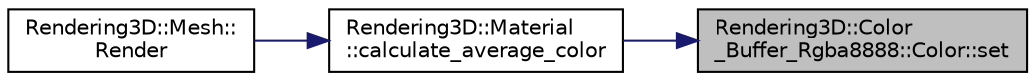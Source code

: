 digraph "Rendering3D::Color_Buffer_Rgba8888::Color::set"
{
 // LATEX_PDF_SIZE
  edge [fontname="Helvetica",fontsize="10",labelfontname="Helvetica",labelfontsize="10"];
  node [fontname="Helvetica",fontsize="10",shape=record];
  rankdir="RL";
  Node1 [label="Rendering3D::Color\l_Buffer_Rgba8888::Color::set",height=0.2,width=0.4,color="black", fillcolor="grey75", style="filled", fontcolor="black",tooltip=" "];
  Node1 -> Node2 [dir="back",color="midnightblue",fontsize="10",style="solid",fontname="Helvetica"];
  Node2 [label="Rendering3D::Material\l::calculate_average_color",height=0.2,width=0.4,color="black", fillcolor="white", style="filled",URL="$class_rendering3_d_1_1_material.html#a53ed78005b21983ec1faf32b24a4fa4b",tooltip="Calculate the average color in the given range."];
  Node2 -> Node3 [dir="back",color="midnightblue",fontsize="10",style="solid",fontname="Helvetica"];
  Node3 [label="Rendering3D::Mesh::\lRender",height=0.2,width=0.4,color="black", fillcolor="white", style="filled",URL="$class_rendering3_d_1_1_mesh.html#af633c14f003a0e61f13cf117724c3664",tooltip="Render the mesh."];
}
